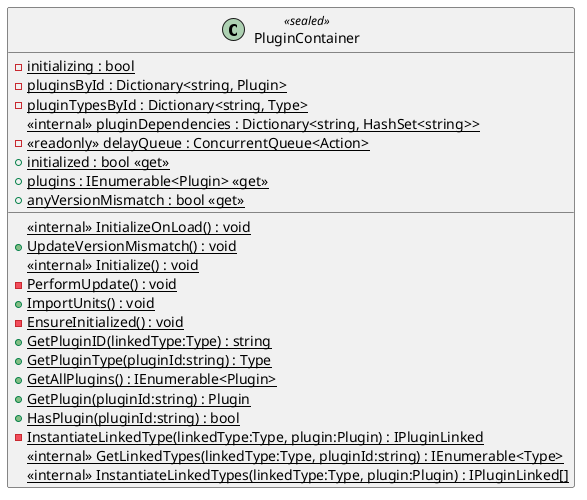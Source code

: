 @startuml
class PluginContainer <<sealed>> {
    <<internal>> {static} InitializeOnLoad() : void
    - {static} initializing : bool
    - {static} pluginsById : Dictionary<string, Plugin>
    - {static} pluginTypesById : Dictionary<string, Type>
    <<internal>> {static} pluginDependencies : Dictionary<string, HashSet<string>>
    - {static} <<readonly>> delayQueue : ConcurrentQueue<Action>
    + {static} initialized : bool <<get>>
    + {static} plugins : IEnumerable<Plugin> <<get>>
    + {static} UpdateVersionMismatch() : void
    <<internal>> {static} Initialize() : void
    - {static} PerformUpdate() : void
    + {static} ImportUnits() : void
    - {static} EnsureInitialized() : void
    + {static} GetPluginID(linkedType:Type) : string
    + {static} GetPluginType(pluginId:string) : Type
    + {static} GetAllPlugins() : IEnumerable<Plugin>
    + {static} GetPlugin(pluginId:string) : Plugin
    + {static} HasPlugin(pluginId:string) : bool
    - {static} InstantiateLinkedType(linkedType:Type, plugin:Plugin) : IPluginLinked
    <<internal>> {static} GetLinkedTypes(linkedType:Type, pluginId:string) : IEnumerable<Type>
    <<internal>> {static} InstantiateLinkedTypes(linkedType:Type, plugin:Plugin) : IPluginLinked[]
    + {static} anyVersionMismatch : bool <<get>>
}
@enduml

